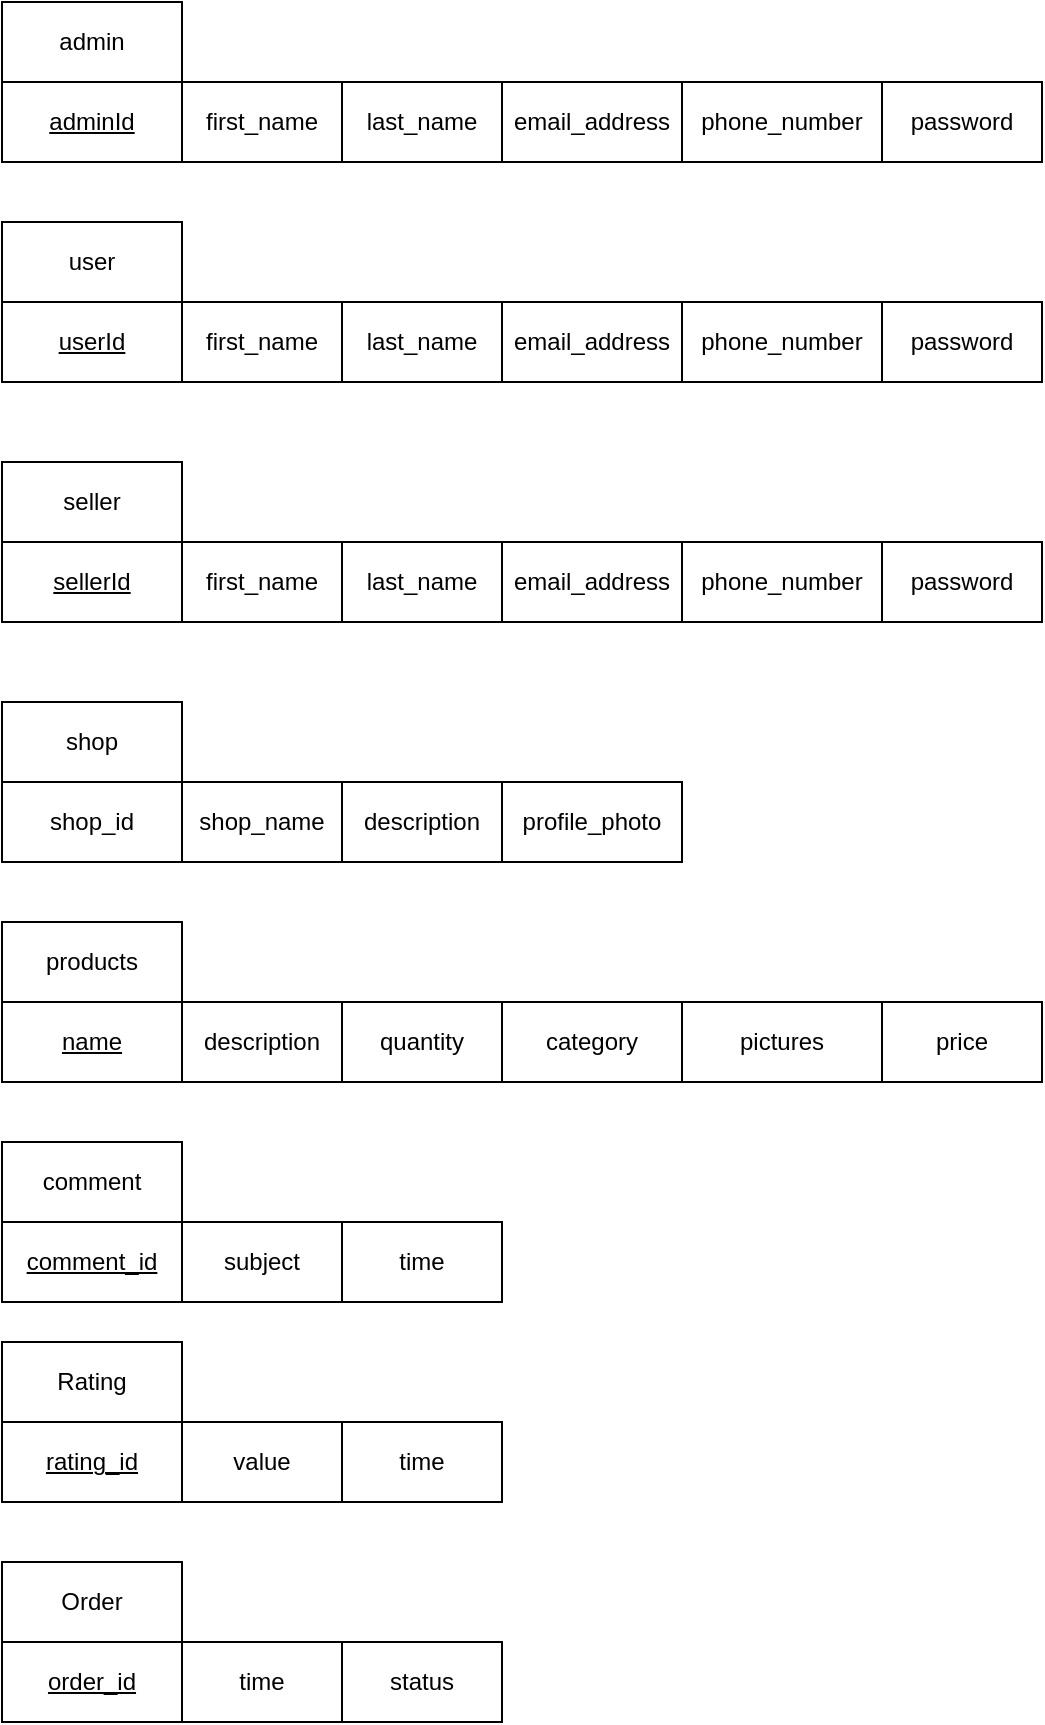 <mxfile version="24.8.3">
  <diagram name="Page-1" id="-2DtxDvh7oEoTxYatUZ8">
    <mxGraphModel dx="1050" dy="557" grid="1" gridSize="10" guides="1" tooltips="1" connect="1" arrows="1" fold="1" page="1" pageScale="1" pageWidth="1169" pageHeight="1654" math="0" shadow="0">
      <root>
        <mxCell id="0" />
        <mxCell id="1" parent="0" />
        <mxCell id="pwfQP1Ysh8YHESrWae68-1" value="admin" style="rounded=0;whiteSpace=wrap;html=1;" vertex="1" parent="1">
          <mxGeometry x="50" y="100" width="90" height="40" as="geometry" />
        </mxCell>
        <mxCell id="pwfQP1Ysh8YHESrWae68-2" value="" style="rounded=0;whiteSpace=wrap;html=1;" vertex="1" parent="1">
          <mxGeometry x="50" y="140" width="520" height="40" as="geometry" />
        </mxCell>
        <mxCell id="pwfQP1Ysh8YHESrWae68-3" value="&lt;u&gt;adminId&lt;/u&gt;" style="rounded=0;whiteSpace=wrap;html=1;" vertex="1" parent="1">
          <mxGeometry x="50" y="140" width="90" height="40" as="geometry" />
        </mxCell>
        <mxCell id="pwfQP1Ysh8YHESrWae68-4" value="first_name" style="rounded=0;whiteSpace=wrap;html=1;" vertex="1" parent="1">
          <mxGeometry x="140" y="140" width="80" height="40" as="geometry" />
        </mxCell>
        <mxCell id="pwfQP1Ysh8YHESrWae68-5" value="last_name" style="rounded=0;whiteSpace=wrap;html=1;" vertex="1" parent="1">
          <mxGeometry x="220" y="140" width="80" height="40" as="geometry" />
        </mxCell>
        <mxCell id="pwfQP1Ysh8YHESrWae68-6" value="email_address" style="rounded=0;whiteSpace=wrap;html=1;" vertex="1" parent="1">
          <mxGeometry x="300" y="140" width="90" height="40" as="geometry" />
        </mxCell>
        <mxCell id="pwfQP1Ysh8YHESrWae68-7" value="phone_number" style="rounded=0;whiteSpace=wrap;html=1;" vertex="1" parent="1">
          <mxGeometry x="390" y="140" width="100" height="40" as="geometry" />
        </mxCell>
        <mxCell id="pwfQP1Ysh8YHESrWae68-8" value="password" style="rounded=0;whiteSpace=wrap;html=1;" vertex="1" parent="1">
          <mxGeometry x="490" y="140" width="80" height="40" as="geometry" />
        </mxCell>
        <mxCell id="pwfQP1Ysh8YHESrWae68-9" value="user" style="rounded=0;whiteSpace=wrap;html=1;" vertex="1" parent="1">
          <mxGeometry x="50" y="210" width="90" height="40" as="geometry" />
        </mxCell>
        <mxCell id="pwfQP1Ysh8YHESrWae68-10" value="" style="rounded=0;whiteSpace=wrap;html=1;" vertex="1" parent="1">
          <mxGeometry x="50" y="250" width="520" height="40" as="geometry" />
        </mxCell>
        <mxCell id="pwfQP1Ysh8YHESrWae68-11" value="&lt;u&gt;userId&lt;/u&gt;" style="rounded=0;whiteSpace=wrap;html=1;" vertex="1" parent="1">
          <mxGeometry x="50" y="250" width="90" height="40" as="geometry" />
        </mxCell>
        <mxCell id="pwfQP1Ysh8YHESrWae68-12" value="first_name" style="rounded=0;whiteSpace=wrap;html=1;" vertex="1" parent="1">
          <mxGeometry x="140" y="250" width="80" height="40" as="geometry" />
        </mxCell>
        <mxCell id="pwfQP1Ysh8YHESrWae68-13" value="last_name" style="rounded=0;whiteSpace=wrap;html=1;" vertex="1" parent="1">
          <mxGeometry x="220" y="250" width="80" height="40" as="geometry" />
        </mxCell>
        <mxCell id="pwfQP1Ysh8YHESrWae68-14" value="email_address" style="rounded=0;whiteSpace=wrap;html=1;" vertex="1" parent="1">
          <mxGeometry x="300" y="250" width="90" height="40" as="geometry" />
        </mxCell>
        <mxCell id="pwfQP1Ysh8YHESrWae68-15" value="phone_number" style="rounded=0;whiteSpace=wrap;html=1;" vertex="1" parent="1">
          <mxGeometry x="390" y="250" width="100" height="40" as="geometry" />
        </mxCell>
        <mxCell id="pwfQP1Ysh8YHESrWae68-16" value="password" style="rounded=0;whiteSpace=wrap;html=1;" vertex="1" parent="1">
          <mxGeometry x="490" y="250" width="80" height="40" as="geometry" />
        </mxCell>
        <mxCell id="pwfQP1Ysh8YHESrWae68-17" value="seller" style="rounded=0;whiteSpace=wrap;html=1;" vertex="1" parent="1">
          <mxGeometry x="50" y="330" width="90" height="40" as="geometry" />
        </mxCell>
        <mxCell id="pwfQP1Ysh8YHESrWae68-18" value="" style="rounded=0;whiteSpace=wrap;html=1;" vertex="1" parent="1">
          <mxGeometry x="50" y="370" width="520" height="40" as="geometry" />
        </mxCell>
        <mxCell id="pwfQP1Ysh8YHESrWae68-19" value="&lt;u&gt;sellerId&lt;/u&gt;" style="rounded=0;whiteSpace=wrap;html=1;" vertex="1" parent="1">
          <mxGeometry x="50" y="370" width="90" height="40" as="geometry" />
        </mxCell>
        <mxCell id="pwfQP1Ysh8YHESrWae68-20" value="first_name" style="rounded=0;whiteSpace=wrap;html=1;" vertex="1" parent="1">
          <mxGeometry x="140" y="370" width="80" height="40" as="geometry" />
        </mxCell>
        <mxCell id="pwfQP1Ysh8YHESrWae68-21" value="last_name" style="rounded=0;whiteSpace=wrap;html=1;" vertex="1" parent="1">
          <mxGeometry x="220" y="370" width="80" height="40" as="geometry" />
        </mxCell>
        <mxCell id="pwfQP1Ysh8YHESrWae68-22" value="email_address" style="rounded=0;whiteSpace=wrap;html=1;" vertex="1" parent="1">
          <mxGeometry x="300" y="370" width="90" height="40" as="geometry" />
        </mxCell>
        <mxCell id="pwfQP1Ysh8YHESrWae68-23" value="phone_number" style="rounded=0;whiteSpace=wrap;html=1;" vertex="1" parent="1">
          <mxGeometry x="390" y="370" width="100" height="40" as="geometry" />
        </mxCell>
        <mxCell id="pwfQP1Ysh8YHESrWae68-24" value="password" style="rounded=0;whiteSpace=wrap;html=1;" vertex="1" parent="1">
          <mxGeometry x="490" y="370" width="80" height="40" as="geometry" />
        </mxCell>
        <mxCell id="pwfQP1Ysh8YHESrWae68-25" value="shop" style="rounded=0;whiteSpace=wrap;html=1;" vertex="1" parent="1">
          <mxGeometry x="50" y="450" width="90" height="40" as="geometry" />
        </mxCell>
        <mxCell id="pwfQP1Ysh8YHESrWae68-26" value="" style="rounded=0;whiteSpace=wrap;html=1;" vertex="1" parent="1">
          <mxGeometry x="50" y="490" width="340" height="40" as="geometry" />
        </mxCell>
        <mxCell id="pwfQP1Ysh8YHESrWae68-27" value="shop_id" style="rounded=0;whiteSpace=wrap;html=1;" vertex="1" parent="1">
          <mxGeometry x="50" y="490" width="90" height="40" as="geometry" />
        </mxCell>
        <mxCell id="pwfQP1Ysh8YHESrWae68-28" value="shop_name" style="rounded=0;whiteSpace=wrap;html=1;" vertex="1" parent="1">
          <mxGeometry x="140" y="490" width="80" height="40" as="geometry" />
        </mxCell>
        <mxCell id="pwfQP1Ysh8YHESrWae68-29" value="description" style="rounded=0;whiteSpace=wrap;html=1;" vertex="1" parent="1">
          <mxGeometry x="220" y="490" width="80" height="40" as="geometry" />
        </mxCell>
        <mxCell id="pwfQP1Ysh8YHESrWae68-30" value="products" style="rounded=0;whiteSpace=wrap;html=1;" vertex="1" parent="1">
          <mxGeometry x="50" y="560" width="90" height="40" as="geometry" />
        </mxCell>
        <mxCell id="pwfQP1Ysh8YHESrWae68-31" value="" style="rounded=0;whiteSpace=wrap;html=1;" vertex="1" parent="1">
          <mxGeometry x="50" y="600" width="520" height="40" as="geometry" />
        </mxCell>
        <mxCell id="pwfQP1Ysh8YHESrWae68-32" value="&lt;u&gt;name&lt;/u&gt;" style="rounded=0;whiteSpace=wrap;html=1;" vertex="1" parent="1">
          <mxGeometry x="50" y="600" width="90" height="40" as="geometry" />
        </mxCell>
        <mxCell id="pwfQP1Ysh8YHESrWae68-33" value="description" style="rounded=0;whiteSpace=wrap;html=1;" vertex="1" parent="1">
          <mxGeometry x="140" y="600" width="80" height="40" as="geometry" />
        </mxCell>
        <mxCell id="pwfQP1Ysh8YHESrWae68-34" value="quantity" style="rounded=0;whiteSpace=wrap;html=1;" vertex="1" parent="1">
          <mxGeometry x="220" y="600" width="80" height="40" as="geometry" />
        </mxCell>
        <mxCell id="pwfQP1Ysh8YHESrWae68-35" value="category" style="rounded=0;whiteSpace=wrap;html=1;" vertex="1" parent="1">
          <mxGeometry x="300" y="600" width="90" height="40" as="geometry" />
        </mxCell>
        <mxCell id="pwfQP1Ysh8YHESrWae68-36" value="pictures" style="rounded=0;whiteSpace=wrap;html=1;" vertex="1" parent="1">
          <mxGeometry x="390" y="600" width="100" height="40" as="geometry" />
        </mxCell>
        <mxCell id="pwfQP1Ysh8YHESrWae68-37" value="price" style="rounded=0;whiteSpace=wrap;html=1;" vertex="1" parent="1">
          <mxGeometry x="490" y="600" width="80" height="40" as="geometry" />
        </mxCell>
        <mxCell id="pwfQP1Ysh8YHESrWae68-38" value="comment" style="rounded=0;whiteSpace=wrap;html=1;" vertex="1" parent="1">
          <mxGeometry x="50" y="670" width="90" height="40" as="geometry" />
        </mxCell>
        <mxCell id="pwfQP1Ysh8YHESrWae68-39" value="" style="rounded=0;whiteSpace=wrap;html=1;" vertex="1" parent="1">
          <mxGeometry x="50" y="710" width="240" height="40" as="geometry" />
        </mxCell>
        <mxCell id="pwfQP1Ysh8YHESrWae68-40" value="&lt;u&gt;comment_id&lt;/u&gt;" style="rounded=0;whiteSpace=wrap;html=1;" vertex="1" parent="1">
          <mxGeometry x="50" y="710" width="90" height="40" as="geometry" />
        </mxCell>
        <mxCell id="pwfQP1Ysh8YHESrWae68-41" value="subject" style="rounded=0;whiteSpace=wrap;html=1;" vertex="1" parent="1">
          <mxGeometry x="140" y="710" width="80" height="40" as="geometry" />
        </mxCell>
        <mxCell id="pwfQP1Ysh8YHESrWae68-42" value="time" style="rounded=0;whiteSpace=wrap;html=1;" vertex="1" parent="1">
          <mxGeometry x="220" y="710" width="80" height="40" as="geometry" />
        </mxCell>
        <mxCell id="pwfQP1Ysh8YHESrWae68-43" value="Rating" style="rounded=0;whiteSpace=wrap;html=1;" vertex="1" parent="1">
          <mxGeometry x="50" y="770" width="90" height="40" as="geometry" />
        </mxCell>
        <mxCell id="pwfQP1Ysh8YHESrWae68-44" value="" style="rounded=0;whiteSpace=wrap;html=1;" vertex="1" parent="1">
          <mxGeometry x="50" y="810" width="250" height="40" as="geometry" />
        </mxCell>
        <mxCell id="pwfQP1Ysh8YHESrWae68-45" value="&lt;u&gt;rating_id&lt;/u&gt;" style="rounded=0;whiteSpace=wrap;html=1;" vertex="1" parent="1">
          <mxGeometry x="50" y="810" width="90" height="40" as="geometry" />
        </mxCell>
        <mxCell id="pwfQP1Ysh8YHESrWae68-46" value="value" style="rounded=0;whiteSpace=wrap;html=1;" vertex="1" parent="1">
          <mxGeometry x="140" y="810" width="80" height="40" as="geometry" />
        </mxCell>
        <mxCell id="pwfQP1Ysh8YHESrWae68-47" value="time" style="rounded=0;whiteSpace=wrap;html=1;" vertex="1" parent="1">
          <mxGeometry x="220" y="810" width="80" height="40" as="geometry" />
        </mxCell>
        <mxCell id="pwfQP1Ysh8YHESrWae68-48" value="Order" style="rounded=0;whiteSpace=wrap;html=1;" vertex="1" parent="1">
          <mxGeometry x="50" y="880" width="90" height="40" as="geometry" />
        </mxCell>
        <mxCell id="pwfQP1Ysh8YHESrWae68-49" value="" style="rounded=0;whiteSpace=wrap;html=1;" vertex="1" parent="1">
          <mxGeometry x="50" y="920" width="250" height="40" as="geometry" />
        </mxCell>
        <mxCell id="pwfQP1Ysh8YHESrWae68-50" value="&lt;u&gt;order_id&lt;/u&gt;" style="rounded=0;whiteSpace=wrap;html=1;" vertex="1" parent="1">
          <mxGeometry x="50" y="920" width="90" height="40" as="geometry" />
        </mxCell>
        <mxCell id="pwfQP1Ysh8YHESrWae68-51" value="time" style="rounded=0;whiteSpace=wrap;html=1;" vertex="1" parent="1">
          <mxGeometry x="140" y="920" width="80" height="40" as="geometry" />
        </mxCell>
        <mxCell id="pwfQP1Ysh8YHESrWae68-52" value="status" style="rounded=0;whiteSpace=wrap;html=1;" vertex="1" parent="1">
          <mxGeometry x="220" y="920" width="80" height="40" as="geometry" />
        </mxCell>
        <mxCell id="pwfQP1Ysh8YHESrWae68-53" value="profile_photo" style="rounded=0;whiteSpace=wrap;html=1;" vertex="1" parent="1">
          <mxGeometry x="300" y="490" width="90" height="40" as="geometry" />
        </mxCell>
      </root>
    </mxGraphModel>
  </diagram>
</mxfile>
